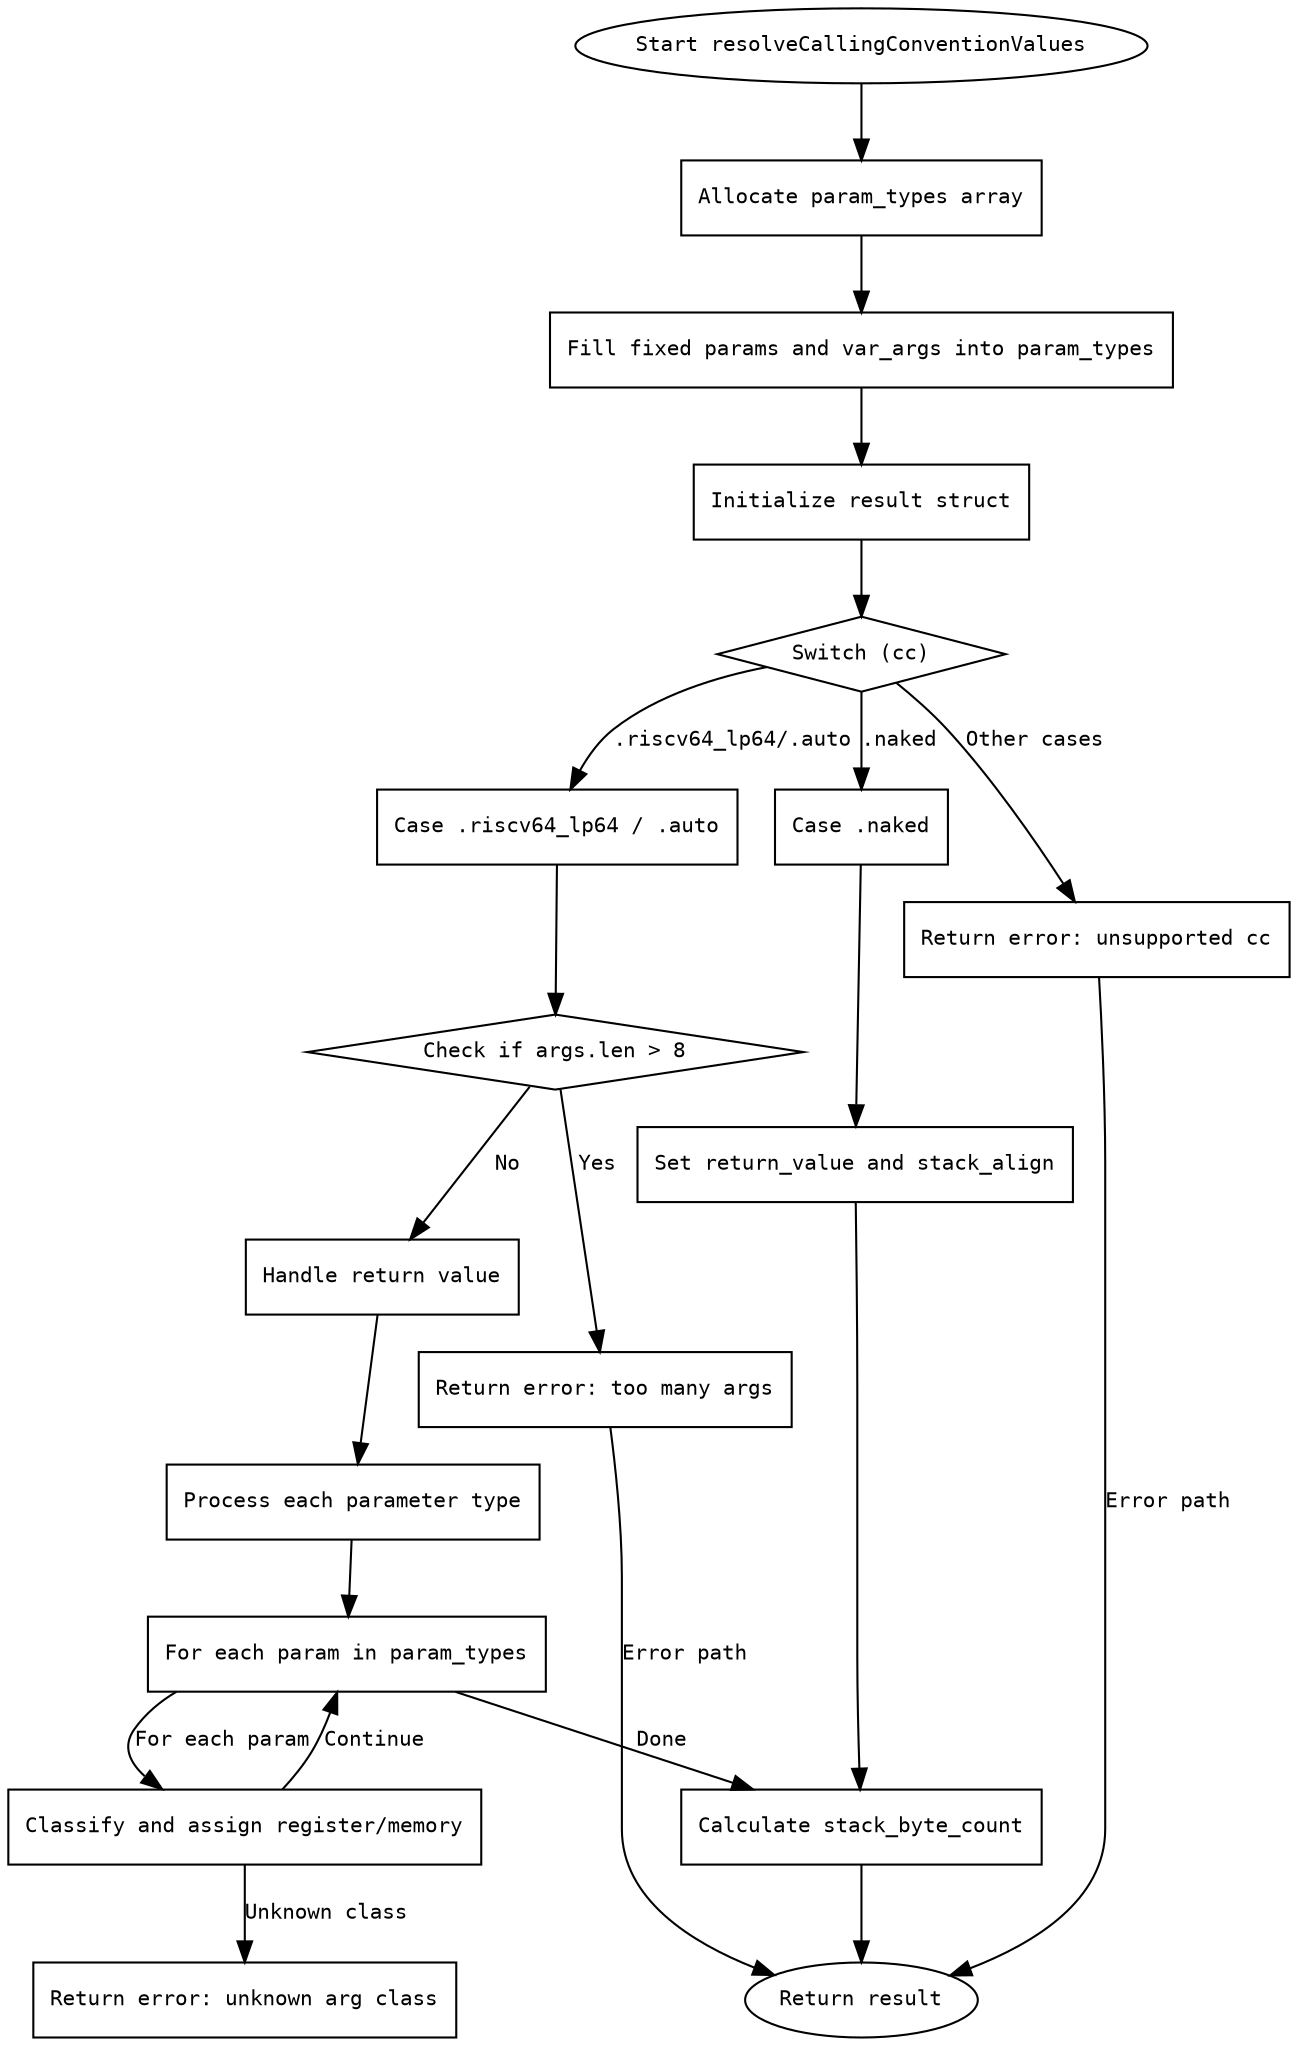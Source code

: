 
digraph flowchart {
    node [shape=rectangle, fontname="Courier", fontsize=10];
    edge [fontname="Courier", fontsize=10];

    start [label="Start resolveCallingConventionValues", shape=ellipse];
    alloc_param_types [label="Allocate param_types array"];
    fill_params [label="Fill fixed params and var_args into param_types"];
    init_result [label="Initialize result struct"];
    check_cc [label="Switch (cc)", shape=diamond];
    case_naked [label="Case .naked"];
    set_naked [label="Set return_value and stack_align"];
    case_riscv64 [label="Case .riscv64_lp64 / .auto"];
    check_arg_count [label="Check if args.len > 8", shape=diamond];
    error_arg_count [label="Return error: too many args"];
    handle_return [label="Handle return value"];
    process_params [label="Process each parameter type"];
    param_loop [label="For each param in param_types", shape=box];
    handle_arg [label="Classify and assign register/memory"];
    error_arg_class [label="Return error: unknown arg class"];
    error_cc [label="Return error: unsupported cc"];
    calc_stack [label="Calculate stack_byte_count"];
    return_result [label="Return result", shape=ellipse];

    start -> alloc_param_types;
    alloc_param_types -> fill_params;
    fill_params -> init_result;
    init_result -> check_cc;

    check_cc -> case_naked [label=".naked"];
    case_naked -> set_naked;
    set_naked -> calc_stack;

    check_cc -> case_riscv64 [label=".riscv64_lp64/.auto"];
    case_riscv64 -> check_arg_count;
    check_arg_count -> error_arg_count [label="Yes"];
    check_arg_count -> handle_return [label="No"];
    error_arg_count -> return_result [label="Error path"];

    handle_return -> process_params;
    process_params -> param_loop;
    param_loop -> handle_arg [label="For each param"];
    handle_arg -> error_arg_class [label="Unknown class"];
    handle_arg -> param_loop [label="Continue"];
    param_loop -> calc_stack [label="Done"];

    check_cc -> error_cc [label="Other cases"];
    error_cc -> return_result [label="Error path"];

    calc_stack -> return_result;
}
